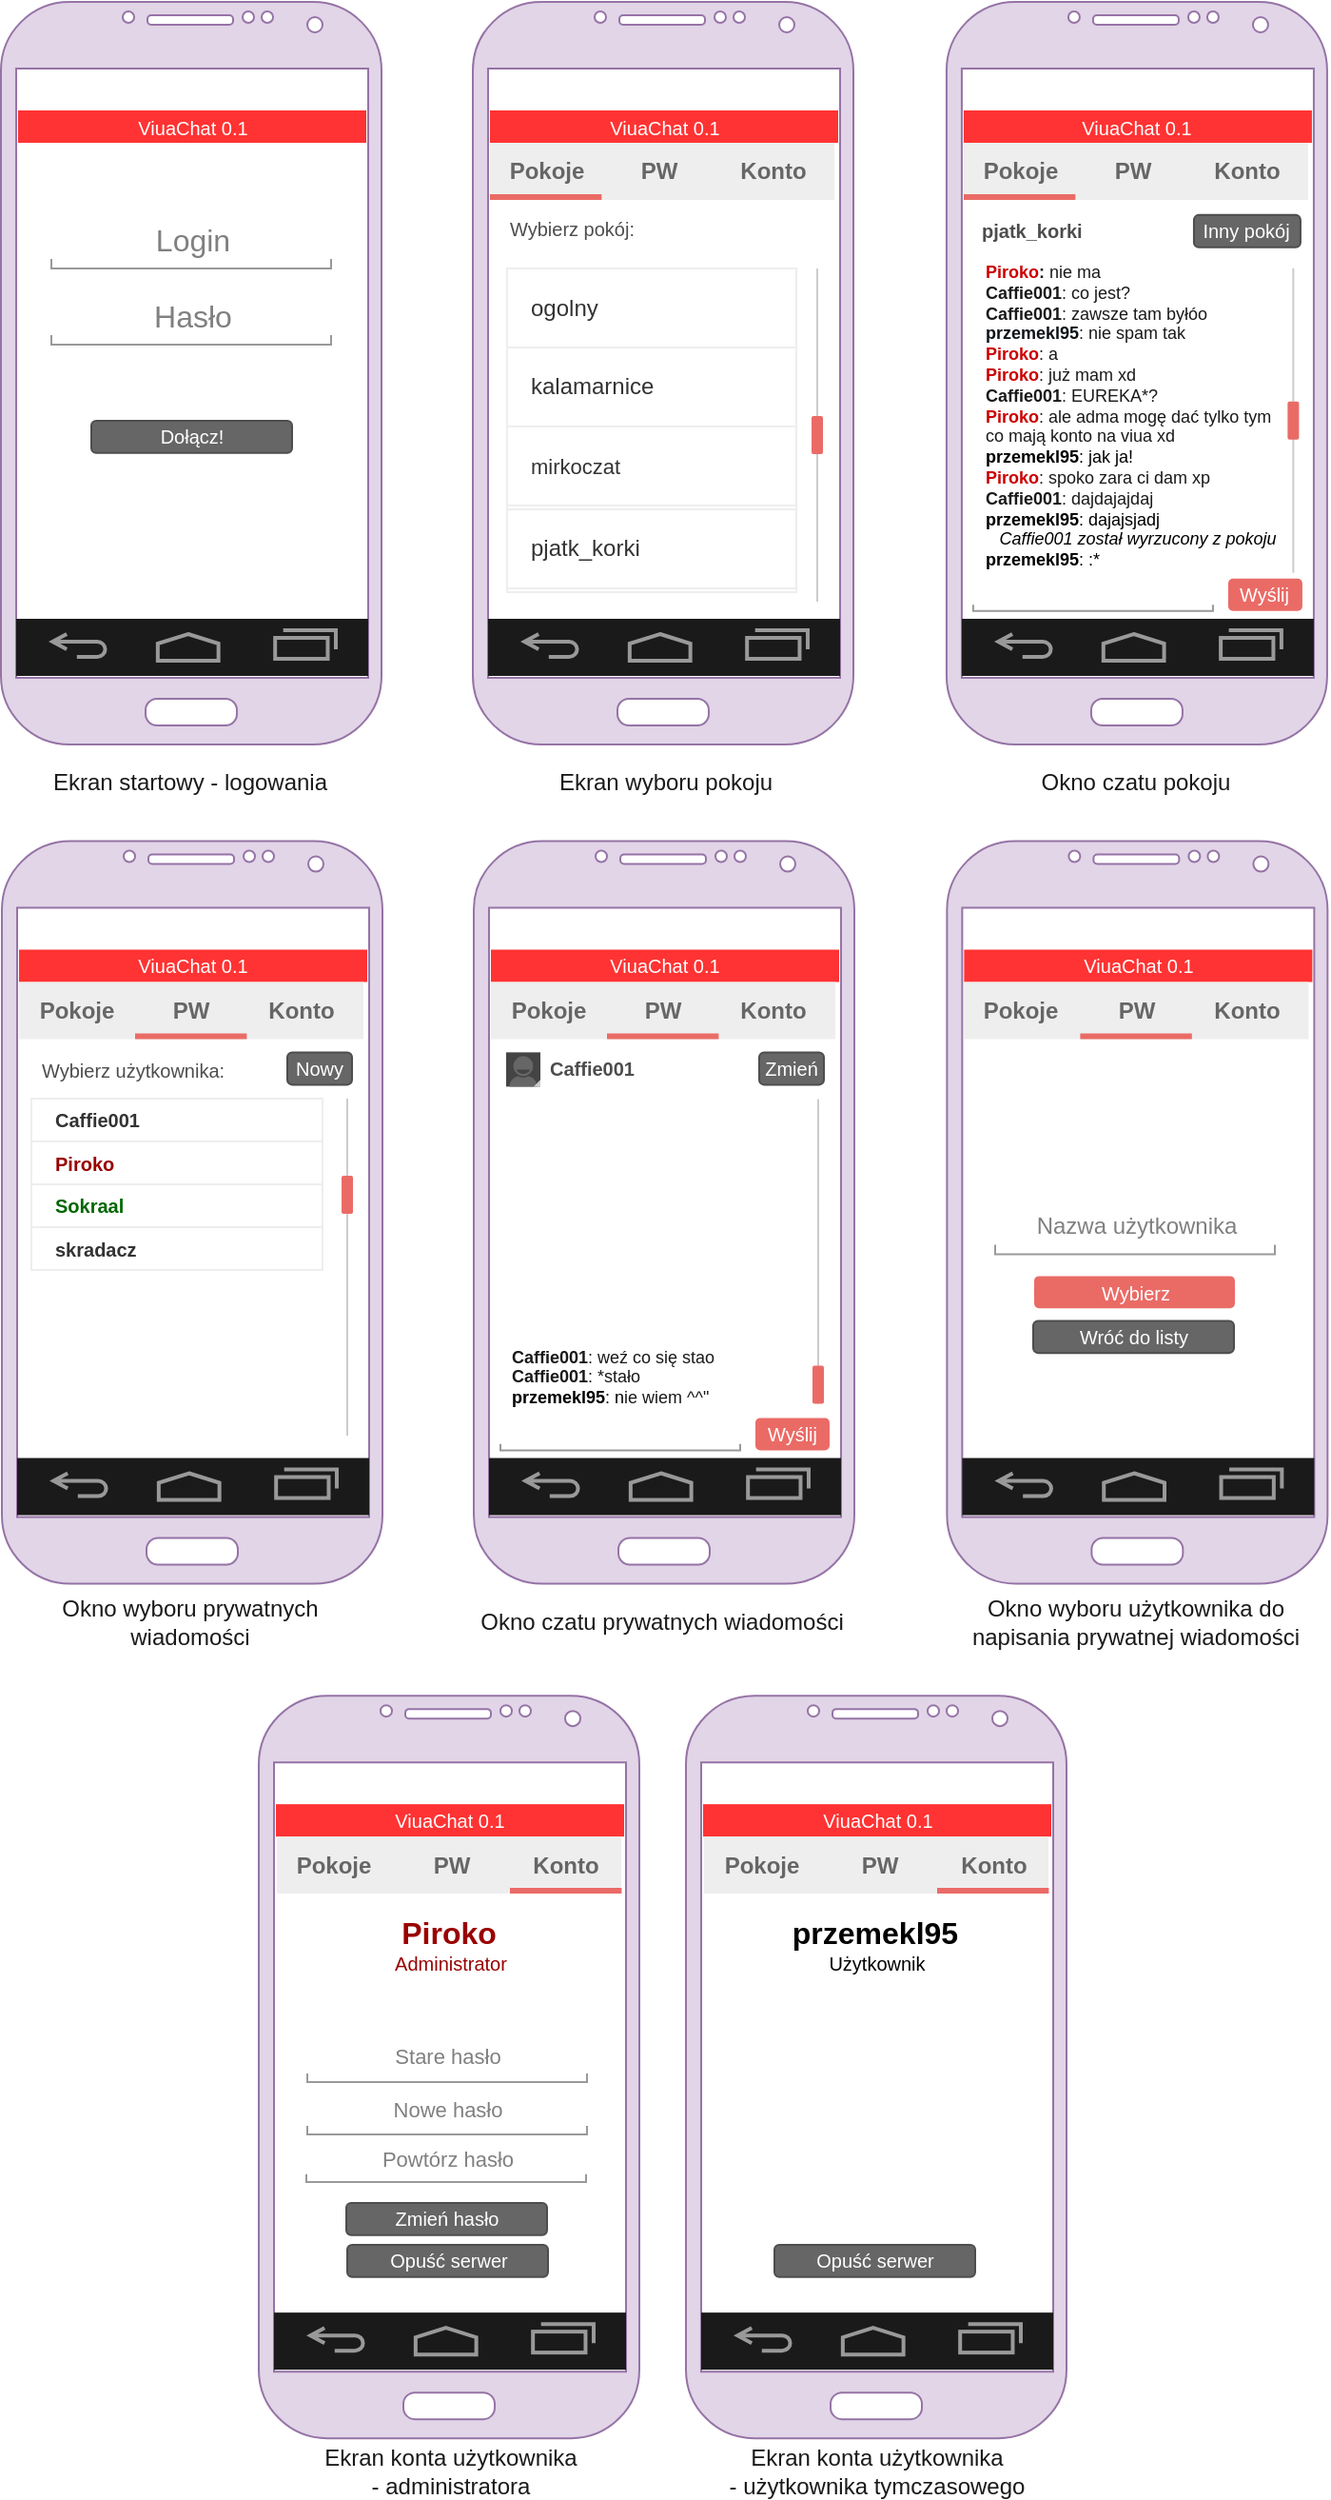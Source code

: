 <mxfile version="10.7.3" type="device"><diagram id="c5787844-7c8a-2a16-e72d-4555aab31568" name="Page-1"><mxGraphModel dx="969" dy="595" grid="1" gridSize="10" guides="1" tooltips="1" connect="1" arrows="1" fold="1" page="1" pageScale="1" pageWidth="1169" pageHeight="827" background="#ffffff" math="0" shadow="0"><root><mxCell id="0"/><mxCell id="1" parent="0"/><mxCell id="fcJ8cvbARLaFKq8P3HJX-134" value="" style="group" vertex="1" connectable="0" parent="1"><mxGeometry x="349.0" y="500.759" width="201" height="419.931" as="geometry"/></mxCell><mxCell id="Wx8ztqatVyHp5WXu0CTC-153" value="" style="rounded=0;whiteSpace=wrap;html=1;strokeColor=none;fillColor=#FFFFFF;fontColor=#808080;align=center;" parent="fcJ8cvbARLaFKq8P3HJX-134" vertex="1"><mxGeometry x="10" y="36" width="183" height="324" as="geometry"/></mxCell><mxCell id="Wx8ztqatVyHp5WXu0CTC-154" value="Wybierz użytkownika:" style="whiteSpace=wrap;html=1;shadow=0;dashed=0;fontSize=10;align=left;fillColor=#FFFFFF;strokeColor=#FFFFFF;fontColor=#4D4D4D;" parent="fcJ8cvbARLaFKq8P3HJX-134" vertex="1"><mxGeometry x="19.5" y="110.241" width="127" height="19" as="geometry"/></mxCell><mxCell id="Wx8ztqatVyHp5WXu0CTC-155" value="" style="verticalLabelPosition=bottom;verticalAlign=top;html=1;shadow=0;dashed=0;strokeWidth=1;shape=mxgraph.android.phone2;fillColor=#e1d5e7;strokeColor=#9673a6;" parent="fcJ8cvbARLaFKq8P3HJX-134" vertex="1"><mxGeometry x="1" width="200" height="390" as="geometry"/></mxCell><mxCell id="Wx8ztqatVyHp5WXu0CTC-157" value="" style="verticalLabelPosition=bottom;verticalAlign=top;html=1;shadow=0;dashed=0;strokeWidth=2;shape=mxgraph.android.navigation_bar_1;fillColor=#1A1A1A;strokeColor=#999999;fontColor=#808080;" parent="fcJ8cvbARLaFKq8P3HJX-134" vertex="1"><mxGeometry x="9" y="324" width="185" height="30" as="geometry"/></mxCell><mxCell id="Wx8ztqatVyHp5WXu0CTC-158" value="ViuaChat 0.1" style="whiteSpace=wrap;html=1;shadow=0;dashed=0;fontSize=10;align=center;fillColor=#FF3333;strokeColor=none;fontColor=#FFFFFF;" parent="fcJ8cvbARLaFKq8P3HJX-134" vertex="1"><mxGeometry x="10" y="57" width="183" height="17" as="geometry"/></mxCell><mxCell id="Wx8ztqatVyHp5WXu0CTC-159" value="" style="strokeWidth=1;html=1;shadow=0;dashed=0;shape=mxgraph.android.rrect;rSize=0;fillColor=#eeeeee;strokeColor=none;fontSize=11;fontColor=#808080;align=center;" parent="fcJ8cvbARLaFKq8P3HJX-134" vertex="1"><mxGeometry x="10" y="74" width="181" height="30" as="geometry"/></mxCell><mxCell id="Wx8ztqatVyHp5WXu0CTC-160" value="PW" style="strokeWidth=1;html=1;shadow=0;dashed=0;shape=mxgraph.android.rrect;rSize=0;fontStyle=1;fillColor=none;strokeColor=none;fontColor=#666666;" parent="Wx8ztqatVyHp5WXu0CTC-159" vertex="1"><mxGeometry x="61" width="58.703" height="30" as="geometry"/></mxCell><mxCell id="Wx8ztqatVyHp5WXu0CTC-161" value="" style="strokeWidth=1;html=1;shadow=0;dashed=0;shape=mxgraph.android.rrect;rSize=0;fillColor=#EA6B66;strokeColor=none;" parent="Wx8ztqatVyHp5WXu0CTC-160" vertex="1"><mxGeometry y="27" width="58.703" height="3" as="geometry"/></mxCell><mxCell id="Wx8ztqatVyHp5WXu0CTC-162" value="Konto" style="strokeWidth=1;html=1;shadow=0;dashed=0;shape=mxgraph.android.anchor;fontStyle=1;fontColor=#666666;" parent="Wx8ztqatVyHp5WXu0CTC-159" vertex="1"><mxGeometry x="117.405" width="61.638" height="30" as="geometry"/></mxCell><mxCell id="Wx8ztqatVyHp5WXu0CTC-163" value="Pokoje" style="strokeWidth=1;html=1;shadow=0;dashed=0;shape=mxgraph.android.anchor;fontStyle=1;fontColor=#666666;" parent="Wx8ztqatVyHp5WXu0CTC-159" vertex="1"><mxGeometry x="0.203" width="58.703" height="30" as="geometry"/></mxCell><mxCell id="Wx8ztqatVyHp5WXu0CTC-166" value="Okno wyboru prywatnych wiadomości" style="text;html=1;strokeColor=none;fillColor=none;align=center;verticalAlign=middle;whiteSpace=wrap;rounded=0;fontSize=12;fontColor=#1A1A1A;" parent="fcJ8cvbARLaFKq8P3HJX-134" vertex="1"><mxGeometry y="399.931" width="200" height="20" as="geometry"/></mxCell><mxCell id="Wx8ztqatVyHp5WXu0CTC-167" value="Nowy" style="rounded=1;html=1;shadow=0;dashed=0;whiteSpace=wrap;fontSize=10;fillColor=#666666;align=center;strokeColor=#4D4D4D;fontColor=#ffffff;" parent="fcJ8cvbARLaFKq8P3HJX-134" vertex="1"><mxGeometry x="151" y="110.931" width="34" height="17" as="geometry"/></mxCell><mxCell id="Wx8ztqatVyHp5WXu0CTC-169" value="" style="verticalLabelPosition=bottom;verticalAlign=top;html=1;shadow=0;dashed=0;strokeWidth=1;shape=mxgraph.android.quickscroll3;dy=0.285;fillColor=#EA6B66;strokeColor=none;fontColor=#808080;align=center;" parent="fcJ8cvbARLaFKq8P3HJX-134" vertex="1"><mxGeometry x="177.5" y="135.241" width="10" height="177" as="geometry"/></mxCell><mxCell id="Wx8ztqatVyHp5WXu0CTC-173" value="" style="strokeWidth=1;html=1;shadow=0;dashed=0;shape=mxgraph.android.rrect;rSize=0;strokeColor=#eeeeee;fillColor=#ffffff;gradientColor=none;fontSize=11;" parent="fcJ8cvbARLaFKq8P3HJX-134" vertex="1"><mxGeometry x="16.5" y="135.241" width="153" height="90" as="geometry"/></mxCell><mxCell id="Wx8ztqatVyHp5WXu0CTC-174" value="&lt;b&gt;Caffie001&lt;/b&gt;" style="strokeColor=inherit;fillColor=inherit;gradientColor=inherit;strokeWidth=1;html=1;shadow=0;dashed=0;shape=mxgraph.android.rrect;rSize=0;align=left;spacingLeft=10;fontSize=10;fontColor=#333333;" parent="Wx8ztqatVyHp5WXu0CTC-173" vertex="1"><mxGeometry width="153" height="22.5" as="geometry"/></mxCell><mxCell id="Wx8ztqatVyHp5WXu0CTC-175" value="&lt;b&gt;&lt;font color=&quot;#990000&quot;&gt;Piroko&lt;/font&gt;&lt;/b&gt;" style="strokeColor=inherit;fillColor=inherit;gradientColor=inherit;strokeWidth=1;html=1;shadow=0;dashed=0;shape=mxgraph.android.rrect;rSize=0;align=left;spacingLeft=10;fontSize=10;fontColor=#333333;" parent="Wx8ztqatVyHp5WXu0CTC-173" vertex="1"><mxGeometry y="22.5" width="153" height="22.5" as="geometry"/></mxCell><mxCell id="Wx8ztqatVyHp5WXu0CTC-176" value="&lt;b&gt;&lt;font color=&quot;#006600&quot;&gt;Sokraal&lt;/font&gt;&lt;/b&gt;" style="strokeColor=inherit;fillColor=inherit;gradientColor=inherit;strokeWidth=1;html=1;shadow=0;dashed=0;shape=mxgraph.android.rrect;rSize=0;align=left;spacingLeft=10;fontSize=10;fontColor=#333333;" parent="Wx8ztqatVyHp5WXu0CTC-173" vertex="1"><mxGeometry y="45" width="153" height="22.5" as="geometry"/></mxCell><mxCell id="Wx8ztqatVyHp5WXu0CTC-177" value="&lt;b&gt;skradacz&lt;/b&gt;" style="strokeColor=inherit;fillColor=inherit;gradientColor=inherit;strokeWidth=1;html=1;shadow=0;dashed=0;shape=mxgraph.android.rrect;rSize=0;align=left;spacingLeft=10;fontSize=10;fontColor=#333333;" parent="Wx8ztqatVyHp5WXu0CTC-173" vertex="1"><mxGeometry y="67.5" width="153" height="22.5" as="geometry"/></mxCell><mxCell id="fcJ8cvbARLaFKq8P3HJX-135" value="" style="group" vertex="1" connectable="0" parent="1"><mxGeometry x="845.69" y="500.759" width="201" height="419.931" as="geometry"/></mxCell><mxCell id="Wx8ztqatVyHp5WXu0CTC-179" value="" style="rounded=0;whiteSpace=wrap;html=1;strokeColor=none;fillColor=#FFFFFF;fontColor=#808080;align=center;" parent="fcJ8cvbARLaFKq8P3HJX-135" vertex="1"><mxGeometry x="10" y="36" width="183" height="324" as="geometry"/></mxCell><mxCell id="Wx8ztqatVyHp5WXu0CTC-181" value="" style="verticalLabelPosition=bottom;verticalAlign=top;html=1;shadow=0;dashed=0;strokeWidth=1;shape=mxgraph.android.phone2;fillColor=#e1d5e7;strokeColor=#9673a6;" parent="fcJ8cvbARLaFKq8P3HJX-135" vertex="1"><mxGeometry x="1" width="200" height="390" as="geometry"/></mxCell><mxCell id="Wx8ztqatVyHp5WXu0CTC-182" value="" style="verticalLabelPosition=bottom;verticalAlign=top;html=1;shadow=0;dashed=0;strokeWidth=2;shape=mxgraph.android.navigation_bar_1;fillColor=#1A1A1A;strokeColor=#999999;fontColor=#808080;" parent="fcJ8cvbARLaFKq8P3HJX-135" vertex="1"><mxGeometry x="9" y="324" width="185" height="30" as="geometry"/></mxCell><mxCell id="Wx8ztqatVyHp5WXu0CTC-183" value="ViuaChat 0.1" style="whiteSpace=wrap;html=1;shadow=0;dashed=0;fontSize=10;align=center;fillColor=#FF3333;strokeColor=none;fontColor=#FFFFFF;" parent="fcJ8cvbARLaFKq8P3HJX-135" vertex="1"><mxGeometry x="10" y="57" width="183" height="17" as="geometry"/></mxCell><mxCell id="Wx8ztqatVyHp5WXu0CTC-184" value="" style="strokeWidth=1;html=1;shadow=0;dashed=0;shape=mxgraph.android.rrect;rSize=0;fillColor=#eeeeee;strokeColor=none;fontSize=11;fontColor=#808080;align=center;" parent="fcJ8cvbARLaFKq8P3HJX-135" vertex="1"><mxGeometry x="10" y="74" width="181" height="30" as="geometry"/></mxCell><mxCell id="Wx8ztqatVyHp5WXu0CTC-185" value="PW" style="strokeWidth=1;html=1;shadow=0;dashed=0;shape=mxgraph.android.rrect;rSize=0;fontStyle=1;fillColor=none;strokeColor=none;fontColor=#666666;" parent="Wx8ztqatVyHp5WXu0CTC-184" vertex="1"><mxGeometry x="61" width="58.703" height="30" as="geometry"/></mxCell><mxCell id="Wx8ztqatVyHp5WXu0CTC-186" value="" style="strokeWidth=1;html=1;shadow=0;dashed=0;shape=mxgraph.android.rrect;rSize=0;fillColor=#EA6B66;strokeColor=none;" parent="Wx8ztqatVyHp5WXu0CTC-185" vertex="1"><mxGeometry y="27" width="58.703" height="3" as="geometry"/></mxCell><mxCell id="Wx8ztqatVyHp5WXu0CTC-187" value="Konto" style="strokeWidth=1;html=1;shadow=0;dashed=0;shape=mxgraph.android.anchor;fontStyle=1;fontColor=#666666;" parent="Wx8ztqatVyHp5WXu0CTC-184" vertex="1"><mxGeometry x="117.405" width="61.638" height="30" as="geometry"/></mxCell><mxCell id="Wx8ztqatVyHp5WXu0CTC-188" value="Pokoje" style="strokeWidth=1;html=1;shadow=0;dashed=0;shape=mxgraph.android.anchor;fontStyle=1;fontColor=#666666;" parent="Wx8ztqatVyHp5WXu0CTC-184" vertex="1"><mxGeometry x="0.203" width="58.703" height="30" as="geometry"/></mxCell><mxCell id="Wx8ztqatVyHp5WXu0CTC-189" value="Okno wyboru użytkownika do napisania prywatnej wiadomości" style="text;html=1;strokeColor=none;fillColor=none;align=center;verticalAlign=middle;whiteSpace=wrap;rounded=0;fontSize=12;fontColor=#1A1A1A;" parent="fcJ8cvbARLaFKq8P3HJX-135" vertex="1"><mxGeometry y="399.931" width="200" height="20" as="geometry"/></mxCell><mxCell id="Wx8ztqatVyHp5WXu0CTC-198" value="Wybierz" style="rounded=1;html=1;shadow=0;dashed=0;whiteSpace=wrap;fontSize=10;fillColor=#EA6B66;align=center;strokeColor=none;fontColor=#ffffff;" parent="fcJ8cvbARLaFKq8P3HJX-135" vertex="1"><mxGeometry x="46.81" y="228.431" width="105.5" height="16.88" as="geometry"/></mxCell><mxCell id="Wx8ztqatVyHp5WXu0CTC-200" value="&lt;font style=&quot;font-size: 12px;&quot;&gt;Nazwa użytkownika&lt;/font&gt;" style="strokeWidth=1;html=1;shadow=0;dashed=0;shape=mxgraph.android.textfield;align=center;strokeColor=#999999;fontColor=#808080;fontSize=12;" parent="fcJ8cvbARLaFKq8P3HJX-135" vertex="1"><mxGeometry x="26.31" y="186.931" width="147" height="30" as="geometry"/></mxCell><mxCell id="Wx8ztqatVyHp5WXu0CTC-201" value="Wróć do listy" style="rounded=1;html=1;shadow=0;dashed=0;whiteSpace=wrap;fontSize=10;fillColor=#666666;align=center;strokeColor=#4D4D4D;fontColor=#ffffff;" parent="fcJ8cvbARLaFKq8P3HJX-135" vertex="1"><mxGeometry x="46.31" y="251.931" width="105.5" height="16.88" as="geometry"/></mxCell><mxCell id="fcJ8cvbARLaFKq8P3HJX-136" value="" style="group" vertex="1" connectable="0" parent="1"><mxGeometry x="597.0" y="500.759" width="201" height="419.931" as="geometry"/></mxCell><mxCell id="71" value="" style="rounded=0;whiteSpace=wrap;html=1;strokeColor=none;fillColor=#FFFFFF;fontColor=#808080;align=center;" parent="fcJ8cvbARLaFKq8P3HJX-136" vertex="1"><mxGeometry x="10" y="36" width="183" height="324" as="geometry"/></mxCell><mxCell id="Wx8ztqatVyHp5WXu0CTC-146" value="&lt;b&gt;Caffie001&lt;/b&gt;" style="whiteSpace=wrap;html=1;shadow=0;dashed=0;fontSize=10;align=left;fillColor=#FFFFFF;strokeColor=#FFFFFF;fontColor=#4D4D4D;" parent="fcJ8cvbARLaFKq8P3HJX-136" vertex="1"><mxGeometry x="39" y="109.931" width="107" height="19" as="geometry"/></mxCell><mxCell id="72" value="" style="verticalLabelPosition=bottom;verticalAlign=top;html=1;shadow=0;dashed=0;strokeWidth=1;shape=mxgraph.android.phone2;fillColor=#e1d5e7;strokeColor=#9673a6;" parent="fcJ8cvbARLaFKq8P3HJX-136" vertex="1"><mxGeometry x="1" width="200" height="390" as="geometry"/></mxCell><mxCell id="73" value="Wyślij" style="rounded=1;html=1;shadow=0;dashed=0;whiteSpace=wrap;fontSize=10;fillColor=#EA6B66;align=center;strokeColor=none;fontColor=#ffffff;" parent="fcJ8cvbARLaFKq8P3HJX-136" vertex="1"><mxGeometry x="149" y="302.931" width="39" height="17" as="geometry"/></mxCell><mxCell id="74" value="" style="verticalLabelPosition=bottom;verticalAlign=top;html=1;shadow=0;dashed=0;strokeWidth=2;shape=mxgraph.android.navigation_bar_1;fillColor=#1A1A1A;strokeColor=#999999;fontColor=#808080;" parent="fcJ8cvbARLaFKq8P3HJX-136" vertex="1"><mxGeometry x="9" y="324" width="185" height="30" as="geometry"/></mxCell><mxCell id="75" value="ViuaChat 0.1" style="whiteSpace=wrap;html=1;shadow=0;dashed=0;fontSize=10;align=center;fillColor=#FF3333;strokeColor=none;fontColor=#FFFFFF;" parent="fcJ8cvbARLaFKq8P3HJX-136" vertex="1"><mxGeometry x="10" y="57" width="183" height="17" as="geometry"/></mxCell><mxCell id="76" value="" style="strokeWidth=1;html=1;shadow=0;dashed=0;shape=mxgraph.android.rrect;rSize=0;fillColor=#eeeeee;strokeColor=none;fontSize=11;fontColor=#808080;align=center;" parent="fcJ8cvbARLaFKq8P3HJX-136" vertex="1"><mxGeometry x="10" y="74" width="181" height="30" as="geometry"/></mxCell><mxCell id="78" value="PW" style="strokeWidth=1;html=1;shadow=0;dashed=0;shape=mxgraph.android.rrect;rSize=0;fontStyle=1;fillColor=none;strokeColor=none;fontColor=#666666;" parent="76" vertex="1"><mxGeometry x="61" width="58.703" height="30" as="geometry"/></mxCell><mxCell id="79" value="" style="strokeWidth=1;html=1;shadow=0;dashed=0;shape=mxgraph.android.rrect;rSize=0;fillColor=#EA6B66;strokeColor=none;" parent="78" vertex="1"><mxGeometry y="27" width="58.703" height="3" as="geometry"/></mxCell><mxCell id="80" value="Konto" style="strokeWidth=1;html=1;shadow=0;dashed=0;shape=mxgraph.android.anchor;fontStyle=1;fontColor=#666666;" parent="76" vertex="1"><mxGeometry x="117.405" width="61.638" height="30" as="geometry"/></mxCell><mxCell id="77" value="Pokoje" style="strokeWidth=1;html=1;shadow=0;dashed=0;shape=mxgraph.android.anchor;fontStyle=1;fontColor=#666666;" parent="76" vertex="1"><mxGeometry x="0.203" width="58.703" height="30" as="geometry"/></mxCell><mxCell id="82" value="&lt;div style=&quot;text-align: left&quot;&gt;&lt;br&gt;&lt;/div&gt;" style="strokeWidth=1;html=1;shadow=0;dashed=0;shape=mxgraph.android.textfield;align=center;strokeColor=#999999;fontColor=#808080;" parent="fcJ8cvbARLaFKq8P3HJX-136" vertex="1"><mxGeometry x="15" y="299.931" width="126" height="20" as="geometry"/></mxCell><mxCell id="86" value="&lt;font&gt;&lt;b&gt;Caffie001&lt;/b&gt;&lt;/font&gt;: weź co się stao&lt;br&gt;&lt;b&gt;Caffie001&lt;/b&gt;: *stało&lt;font&gt;&lt;br&gt;&lt;/font&gt;&lt;font color=&quot;#000000&quot;&gt;&lt;b&gt;przemekl95&lt;/b&gt;: n&lt;/font&gt;ie wiem ^^&quot;&lt;br&gt;" style="text;html=1;strokeColor=none;fillColor=none;align=left;verticalAlign=bottom;whiteSpace=wrap;rounded=0;fontSize=9;fontColor=#1A1A1A;horizontal=1;" parent="fcJ8cvbARLaFKq8P3HJX-136" vertex="1"><mxGeometry x="19" y="139.931" width="162" height="160" as="geometry"/></mxCell><mxCell id="128" value="Okno czatu prywatnych wiadomości" style="text;html=1;strokeColor=none;fillColor=none;align=center;verticalAlign=middle;whiteSpace=wrap;rounded=0;fontSize=12;fontColor=#1A1A1A;" parent="fcJ8cvbARLaFKq8P3HJX-136" vertex="1"><mxGeometry y="399.931" width="200" height="20" as="geometry"/></mxCell><mxCell id="Wx8ztqatVyHp5WXu0CTC-145" value="Zmień" style="rounded=1;html=1;shadow=0;dashed=0;whiteSpace=wrap;fontSize=10;fillColor=#666666;align=center;strokeColor=#4D4D4D;fontColor=#ffffff;" parent="fcJ8cvbARLaFKq8P3HJX-136" vertex="1"><mxGeometry x="151" y="110.931" width="34" height="17" as="geometry"/></mxCell><mxCell id="Wx8ztqatVyHp5WXu0CTC-147" value="" style="verticalLabelPosition=bottom;verticalAlign=top;html=1;shadow=0;dashed=0;strokeWidth=1;shape=mxgraph.android.contact_badge_normal;" parent="fcJ8cvbARLaFKq8P3HJX-136" vertex="1"><mxGeometry x="18" y="110.931" width="18" height="18" as="geometry"/></mxCell><mxCell id="Wx8ztqatVyHp5WXu0CTC-150" value="" style="verticalLabelPosition=bottom;verticalAlign=top;html=1;shadow=0;dashed=0;strokeWidth=1;shape=mxgraph.android.quickscroll3;dy=0.951;fillColor=#EA6B66;strokeColor=none;fontColor=#808080;align=center;" parent="fcJ8cvbARLaFKq8P3HJX-136" vertex="1"><mxGeometry x="177" y="135.431" width="10" height="160" as="geometry"/></mxCell><mxCell id="fcJ8cvbARLaFKq8P3HJX-137" value="" style="group" vertex="1" connectable="0" parent="1"><mxGeometry x="845.69" y="60" width="200.776" height="419.931" as="geometry"/></mxCell><mxCell id="91" value="" style="rounded=0;whiteSpace=wrap;html=1;strokeColor=none;fillColor=#FFFFFF;fontColor=#808080;align=center;" parent="fcJ8cvbARLaFKq8P3HJX-137" vertex="1"><mxGeometry x="9.776" y="36" width="183" height="324" as="geometry"/></mxCell><mxCell id="93" value="" style="verticalLabelPosition=bottom;verticalAlign=top;html=1;shadow=0;dashed=0;strokeWidth=1;shape=mxgraph.android.phone2;fillColor=#e1d5e7;strokeColor=#9673a6;" parent="fcJ8cvbARLaFKq8P3HJX-137" vertex="1"><mxGeometry x="0.776" width="200" height="390" as="geometry"/></mxCell><mxCell id="94" value="Wyślij" style="rounded=1;html=1;shadow=0;dashed=0;whiteSpace=wrap;fontSize=10;fillColor=#EA6B66;align=center;strokeColor=none;fontColor=#ffffff;" parent="fcJ8cvbARLaFKq8P3HJX-137" vertex="1"><mxGeometry x="148.776" y="302.931" width="39" height="17" as="geometry"/></mxCell><mxCell id="95" value="" style="verticalLabelPosition=bottom;verticalAlign=top;html=1;shadow=0;dashed=0;strokeWidth=2;shape=mxgraph.android.navigation_bar_1;fillColor=#1A1A1A;strokeColor=#999999;fontColor=#808080;" parent="fcJ8cvbARLaFKq8P3HJX-137" vertex="1"><mxGeometry x="8.776" y="324" width="185" height="30" as="geometry"/></mxCell><mxCell id="96" value="ViuaChat 0.1" style="whiteSpace=wrap;html=1;shadow=0;dashed=0;fontSize=10;align=center;fillColor=#FF3333;strokeColor=none;fontColor=#FFFFFF;" parent="fcJ8cvbARLaFKq8P3HJX-137" vertex="1"><mxGeometry x="9.776" y="57" width="183" height="17" as="geometry"/></mxCell><mxCell id="97" value="" style="strokeWidth=1;html=1;shadow=0;dashed=0;shape=mxgraph.android.rrect;rSize=0;fillColor=#eeeeee;strokeColor=none;fontSize=11;fontColor=#808080;align=center;" parent="fcJ8cvbARLaFKq8P3HJX-137" vertex="1"><mxGeometry x="9.776" y="74" width="181" height="30" as="geometry"/></mxCell><mxCell id="98" value="PW" style="strokeWidth=1;html=1;shadow=0;dashed=0;shape=mxgraph.android.anchor;fontStyle=1;fontColor=#666666;" parent="97" vertex="1"><mxGeometry x="58.703" width="58.703" height="30" as="geometry"/></mxCell><mxCell id="99" value="Pokoje" style="strokeWidth=1;html=1;shadow=0;dashed=0;shape=mxgraph.android.rrect;rSize=0;fontStyle=1;fillColor=none;strokeColor=none;fontColor=#666666;" parent="97" vertex="1"><mxGeometry width="58.703" height="30" as="geometry"/></mxCell><mxCell id="100" value="" style="strokeWidth=1;html=1;shadow=0;dashed=0;shape=mxgraph.android.rrect;rSize=0;fillColor=#EA6B66;strokeColor=none;" parent="99" vertex="1"><mxGeometry y="27" width="58.703" height="3" as="geometry"/></mxCell><mxCell id="101" value="Konto" style="strokeWidth=1;html=1;shadow=0;dashed=0;shape=mxgraph.android.anchor;fontStyle=1;fontColor=#666666;" parent="97" vertex="1"><mxGeometry x="117.405" width="61.638" height="30" as="geometry"/></mxCell><mxCell id="102" value="&lt;b&gt;pjatk_korki&lt;/b&gt;" style="whiteSpace=wrap;html=1;shadow=0;dashed=0;fontSize=10;align=left;fillColor=#FFFFFF;strokeColor=#FFFFFF;fontColor=#4D4D4D;" parent="fcJ8cvbARLaFKq8P3HJX-137" vertex="1"><mxGeometry x="17.776" y="110.931" width="120" height="19" as="geometry"/></mxCell><mxCell id="103" value="&lt;div style=&quot;text-align: left&quot;&gt;&lt;br&gt;&lt;/div&gt;" style="strokeWidth=1;html=1;shadow=0;dashed=0;shape=mxgraph.android.textfield;align=center;strokeColor=#999999;fontColor=#808080;" parent="fcJ8cvbARLaFKq8P3HJX-137" vertex="1"><mxGeometry x="14.776" y="299.931" width="126" height="20" as="geometry"/></mxCell><mxCell id="104" value="Inny pokój" style="rounded=1;html=1;shadow=0;dashed=0;whiteSpace=wrap;fontSize=10;fillColor=#666666;align=center;strokeColor=#4D4D4D;fontColor=#ffffff;" parent="fcJ8cvbARLaFKq8P3HJX-137" vertex="1"><mxGeometry x="130.776" y="111.931" width="56" height="17" as="geometry"/></mxCell><mxCell id="105" value="&lt;font&gt;&lt;b&gt;&lt;font color=&quot;#cc0000&quot;&gt;Piroko&lt;/font&gt;:&lt;/b&gt; &lt;/font&gt;nie ma&lt;br&gt;&lt;font&gt;&lt;b&gt;Caffie001&lt;/b&gt;&lt;/font&gt;: co jest?&lt;br&gt;&lt;font&gt;&lt;b&gt;Caffie001&lt;/b&gt;&lt;/font&gt;: zawsze tam byłóo&lt;br&gt;&lt;b&gt;&lt;font color=&quot;#0e1319&quot;&gt;przemekl95&lt;/font&gt;&lt;/b&gt;: nie spam tak&lt;br&gt;&lt;b&gt;&lt;font color=&quot;#cc0000&quot;&gt;Piroko&lt;/font&gt;&lt;/b&gt;: a&lt;br&gt;&lt;font color=&quot;#cc0000&quot;&gt;&lt;b&gt;Piroko&lt;/b&gt;&lt;/font&gt;: już mam xd&lt;br&gt;&lt;font&gt;&lt;b&gt;Caffie001&lt;/b&gt;&lt;/font&gt;: EUREKA*?&lt;br&gt;&lt;b&gt;&lt;font color=&quot;#cc0000&quot;&gt;Piroko&lt;/font&gt;&lt;/b&gt;: ale adma mogę dać tylko tym co mają konto na viua xd&lt;br&gt;&lt;font color=&quot;#000000&quot;&gt;&lt;b&gt;przemekl95&lt;/b&gt;: jak ja!&lt;/font&gt;&lt;br&gt;&lt;b&gt;&lt;font color=&quot;#cc0000&quot;&gt;Piroko&lt;/font&gt;&lt;/b&gt;&lt;font&gt;: spoko zara ci dam xp&lt;/font&gt;&lt;br&gt;&lt;font&gt;&lt;b&gt;Caffie001&lt;/b&gt;&lt;/font&gt;: dajdajajdaj&lt;br&gt;&lt;font color=&quot;#000000&quot;&gt;&lt;b&gt;przemekl95&lt;/b&gt;: dajajsjadj&lt;br&gt;&lt;div style=&quot;text-align: center&quot;&gt;&lt;i&gt;Caffie001 został wyrzucony z pokoju&lt;/i&gt;&lt;/div&gt;&lt;b&gt;przemekl95&lt;/b&gt;: :*&lt;/font&gt;&lt;br&gt;" style="text;html=1;strokeColor=none;fillColor=none;align=left;verticalAlign=top;whiteSpace=wrap;rounded=0;fontSize=9;fontColor=#1A1A1A;horizontal=1;" parent="fcJ8cvbARLaFKq8P3HJX-137" vertex="1"><mxGeometry x="19" y="129.931" width="162" height="170" as="geometry"/></mxCell><mxCell id="129" value="Okno czatu pokoju" style="text;html=1;strokeColor=none;fillColor=none;align=center;verticalAlign=middle;whiteSpace=wrap;rounded=0;fontSize=12;fontColor=#1A1A1A;" parent="fcJ8cvbARLaFKq8P3HJX-137" vertex="1"><mxGeometry y="399.931" width="200" height="20" as="geometry"/></mxCell><mxCell id="Wx8ztqatVyHp5WXu0CTC-144" value="" style="verticalLabelPosition=bottom;verticalAlign=top;html=1;shadow=0;dashed=0;strokeWidth=1;shape=mxgraph.android.quickscroll3;dy=0.5;fillColor=#EA6B66;strokeColor=none;fontColor=#808080;align=center;" parent="fcJ8cvbARLaFKq8P3HJX-137" vertex="1"><mxGeometry x="178" y="139.931" width="10" height="160" as="geometry"/></mxCell><mxCell id="fcJ8cvbARLaFKq8P3HJX-138" value="" style="group" vertex="1" connectable="0" parent="1"><mxGeometry x="597" y="60" width="200.5" height="415.862" as="geometry"/></mxCell><mxCell id="17" value="" style="rounded=0;whiteSpace=wrap;html=1;strokeColor=none;fillColor=#FFFFFF;fontColor=#808080;align=center;" parent="fcJ8cvbARLaFKq8P3HJX-138" vertex="1"><mxGeometry x="9.5" y="36" width="183" height="324" as="geometry"/></mxCell><mxCell id="9" value="" style="verticalLabelPosition=bottom;verticalAlign=top;html=1;shadow=0;dashed=0;strokeWidth=1;shape=mxgraph.android.phone2;fillColor=#e1d5e7;strokeColor=#9673a6;" parent="fcJ8cvbARLaFKq8P3HJX-138" vertex="1"><mxGeometry x="0.5" width="200" height="390" as="geometry"/></mxCell><mxCell id="12" value="Dołącz!" style="rounded=1;html=1;shadow=0;dashed=0;whiteSpace=wrap;fontSize=10;fillColor=#666666;align=center;strokeColor=#4D4D4D;fontColor=#ffffff;" parent="fcJ8cvbARLaFKq8P3HJX-138" vertex="1"><mxGeometry x="48" y="220" width="105.5" height="16.88" as="geometry"/></mxCell><mxCell id="13" value="" style="verticalLabelPosition=bottom;verticalAlign=top;html=1;shadow=0;dashed=0;strokeWidth=2;shape=mxgraph.android.navigation_bar_1;fillColor=#1A1A1A;strokeColor=#999999;fontColor=#808080;" parent="fcJ8cvbARLaFKq8P3HJX-138" vertex="1"><mxGeometry x="8.5" y="324" width="185" height="30" as="geometry"/></mxCell><mxCell id="14" value="ViuaChat 0.1" style="whiteSpace=wrap;html=1;shadow=0;dashed=0;fontSize=10;align=center;fillColor=#FF3333;strokeColor=none;fontColor=#FFFFFF;" parent="fcJ8cvbARLaFKq8P3HJX-138" vertex="1"><mxGeometry x="9.5" y="57" width="183" height="17" as="geometry"/></mxCell><mxCell id="15" value="" style="verticalLabelPosition=bottom;verticalAlign=top;html=1;shadow=0;dashed=0;strokeWidth=1;shape=mxgraph.android.quickscroll3;dy=0.5;fillColor=#EA6B66;strokeColor=none;fontColor=#808080;align=center;" parent="fcJ8cvbARLaFKq8P3HJX-138" vertex="1"><mxGeometry x="176.5" y="140" width="10" height="175" as="geometry"/></mxCell><mxCell id="18" value="" style="strokeWidth=1;html=1;shadow=0;dashed=0;shape=mxgraph.android.rrect;rSize=0;strokeColor=#eeeeee;fillColor=#ffffff;gradientColor=none;fontColor=#808080;align=center;fontSize=11;" parent="fcJ8cvbARLaFKq8P3HJX-138" vertex="1"><mxGeometry x="18.5" y="140" width="152" height="170" as="geometry"/></mxCell><mxCell id="19" value="&lt;font style=&quot;font-size: 12px&quot;&gt;ogolny&lt;/font&gt;" style="strokeColor=inherit;fillColor=inherit;gradientColor=inherit;strokeWidth=1;html=1;shadow=0;dashed=0;shape=mxgraph.android.rrect;rSize=0;align=left;spacingLeft=10;fontSize=8;fontColor=#333333;" parent="18" vertex="1"><mxGeometry width="152" height="41.478" as="geometry"/></mxCell><mxCell id="20" value="&lt;span style=&quot;font-size: 12px&quot;&gt;kalamarnice&lt;/span&gt;" style="strokeColor=inherit;fillColor=inherit;gradientColor=inherit;strokeWidth=1;html=1;shadow=0;dashed=0;shape=mxgraph.android.rrect;rSize=0;align=left;spacingLeft=10;fontSize=8;fontColor=#333333;" parent="18" vertex="1"><mxGeometry y="41.478" width="152" height="41.478" as="geometry"/></mxCell><mxCell id="21" value="&lt;font style=&quot;font-size: 11px&quot;&gt;mirkoczat&lt;/font&gt;" style="strokeColor=inherit;fillColor=inherit;gradientColor=inherit;strokeWidth=1;html=1;shadow=0;dashed=0;shape=mxgraph.android.rrect;rSize=0;align=left;spacingLeft=10;fontSize=8;fontColor=#333333;" parent="18" vertex="1"><mxGeometry y="82.955" width="152" height="41.478" as="geometry"/></mxCell><mxCell id="22" value="&lt;font style=&quot;font-size: 12px&quot;&gt;pjatk_korki&lt;/font&gt;" style="strokeColor=inherit;fillColor=inherit;gradientColor=inherit;strokeWidth=1;html=1;shadow=0;dashed=0;shape=mxgraph.android.rrect;rSize=0;align=left;spacingLeft=10;fontSize=8;fontColor=#333333;" parent="18" vertex="1"><mxGeometry y="126.557" width="152" height="41.478" as="geometry"/></mxCell><mxCell id="37" value="" style="strokeWidth=1;html=1;shadow=0;dashed=0;shape=mxgraph.android.rrect;rSize=0;fillColor=#eeeeee;strokeColor=none;fontSize=11;fontColor=#808080;align=center;" parent="fcJ8cvbARLaFKq8P3HJX-138" vertex="1"><mxGeometry x="9.5" y="74" width="181" height="30" as="geometry"/></mxCell><mxCell id="38" value="PW" style="strokeWidth=1;html=1;shadow=0;dashed=0;shape=mxgraph.android.anchor;fontStyle=1;fontColor=#666666;" parent="37" vertex="1"><mxGeometry x="58.703" width="58.703" height="30" as="geometry"/></mxCell><mxCell id="39" value="Pokoje" style="strokeWidth=1;html=1;shadow=0;dashed=0;shape=mxgraph.android.rrect;rSize=0;fontStyle=1;fillColor=none;strokeColor=none;fontColor=#666666;" parent="37" vertex="1"><mxGeometry width="58.703" height="30" as="geometry"/></mxCell><mxCell id="40" value="" style="strokeWidth=1;html=1;shadow=0;dashed=0;shape=mxgraph.android.rrect;rSize=0;fillColor=#EA6B66;strokeColor=none;" parent="39" vertex="1"><mxGeometry y="27" width="58.703" height="3" as="geometry"/></mxCell><mxCell id="41" value="Konto" style="strokeWidth=1;html=1;shadow=0;dashed=0;shape=mxgraph.android.anchor;fontStyle=1;fontColor=#666666;" parent="37" vertex="1"><mxGeometry x="117.405" width="61.638" height="30" as="geometry"/></mxCell><mxCell id="46" value="Wybierz pokój:" style="whiteSpace=wrap;html=1;shadow=0;dashed=0;fontSize=10;align=left;fillColor=#FFFFFF;strokeColor=#FFFFFF;fontColor=#4D4D4D;" parent="fcJ8cvbARLaFKq8P3HJX-138" vertex="1"><mxGeometry x="17.5" y="111" width="168.8" height="16.88" as="geometry"/></mxCell><mxCell id="fcJ8cvbARLaFKq8P3HJX-139" value="" style="group" vertex="1" connectable="0" parent="1"><mxGeometry x="349.0" y="60" width="200.5" height="419.862" as="geometry"/></mxCell><mxCell id="16" value="" style="rounded=0;whiteSpace=wrap;html=1;strokeColor=none;fillColor=#FFFFFF;fontColor=#808080;align=center;" parent="fcJ8cvbARLaFKq8P3HJX-139" vertex="1"><mxGeometry x="9.5" y="36" width="183" height="324" as="geometry"/></mxCell><mxCell id="2" value="" style="verticalLabelPosition=bottom;verticalAlign=top;html=1;shadow=0;dashed=0;strokeWidth=1;shape=mxgraph.android.phone2;fillColor=#e1d5e7;strokeColor=#9673a6;" parent="fcJ8cvbARLaFKq8P3HJX-139" vertex="1"><mxGeometry x="0.5" width="200" height="390" as="geometry"/></mxCell><mxCell id="3" value="&lt;font style=&quot;font-size: 16px&quot;&gt;Login&lt;/font&gt;" style="strokeWidth=1;html=1;shadow=0;dashed=0;shape=mxgraph.android.textfield;align=center;strokeColor=#999999;fontColor=#808080;" parent="fcJ8cvbARLaFKq8P3HJX-139" vertex="1"><mxGeometry x="27" y="110" width="147" height="30" as="geometry"/></mxCell><mxCell id="4" value="&lt;font style=&quot;font-size: 16px&quot;&gt;Hasło&lt;/font&gt;" style="strokeWidth=1;html=1;shadow=0;dashed=0;shape=mxgraph.android.textfield;align=center;strokeColor=#999999;fontColor=#808080;" parent="fcJ8cvbARLaFKq8P3HJX-139" vertex="1"><mxGeometry x="27" y="150" width="147" height="30" as="geometry"/></mxCell><mxCell id="5" value="Dołącz!" style="rounded=1;html=1;shadow=0;dashed=0;whiteSpace=wrap;fontSize=10;fillColor=#666666;align=center;strokeColor=#4D4D4D;fontColor=#ffffff;" parent="fcJ8cvbARLaFKq8P3HJX-139" vertex="1"><mxGeometry x="48" y="220" width="105.5" height="16.88" as="geometry"/></mxCell><mxCell id="7" value="" style="verticalLabelPosition=bottom;verticalAlign=top;html=1;shadow=0;dashed=0;strokeWidth=2;shape=mxgraph.android.navigation_bar_1;fillColor=#1A1A1A;strokeColor=#999999;fontColor=#808080;" parent="fcJ8cvbARLaFKq8P3HJX-139" vertex="1"><mxGeometry x="8.5" y="324" width="185" height="30" as="geometry"/></mxCell><mxCell id="8" value="ViuaChat 0.1" style="whiteSpace=wrap;html=1;shadow=0;dashed=0;fontSize=10;align=center;fillColor=#FF3333;strokeColor=none;fontColor=#FFFFFF;" parent="fcJ8cvbARLaFKq8P3HJX-139" vertex="1"><mxGeometry x="9.5" y="57" width="183" height="17" as="geometry"/></mxCell><mxCell id="132" value="Ekran startowy - logowania" style="text;html=1;strokeColor=none;fillColor=none;align=center;verticalAlign=middle;whiteSpace=wrap;rounded=0;fontSize=12;fontColor=#1A1A1A;" parent="fcJ8cvbARLaFKq8P3HJX-139" vertex="1"><mxGeometry y="399.862" width="200" height="20" as="geometry"/></mxCell><mxCell id="fcJ8cvbARLaFKq8P3HJX-160" value="" style="group" vertex="1" connectable="0" parent="1"><mxGeometry x="485.0" y="949.569" width="425.0" height="416.931" as="geometry"/></mxCell><mxCell id="fcJ8cvbARLaFKq8P3HJX-133" value="" style="group" vertex="1" connectable="0" parent="fcJ8cvbARLaFKq8P3HJX-160"><mxGeometry y="1.137e-13" width="200.5" height="416.931" as="geometry"/></mxCell><mxCell id="108" value="" style="rounded=0;whiteSpace=wrap;html=1;strokeColor=none;fillColor=#FFFFFF;fontColor=#808080;align=center;" parent="fcJ8cvbARLaFKq8P3HJX-133" vertex="1"><mxGeometry x="9" y="33" width="183" height="324" as="geometry"/></mxCell><mxCell id="110" value="" style="verticalLabelPosition=bottom;verticalAlign=top;html=1;shadow=0;dashed=0;strokeWidth=1;shape=mxgraph.android.phone2;fillColor=#e1d5e7;strokeColor=#9673a6;" parent="fcJ8cvbARLaFKq8P3HJX-133" vertex="1"><mxGeometry width="200" height="390" as="geometry"/></mxCell><mxCell id="112" value="" style="verticalLabelPosition=bottom;verticalAlign=top;html=1;shadow=0;dashed=0;strokeWidth=2;shape=mxgraph.android.navigation_bar_1;fillColor=#1A1A1A;strokeColor=#999999;fontColor=#808080;" parent="fcJ8cvbARLaFKq8P3HJX-133" vertex="1"><mxGeometry x="8" y="324" width="185" height="30" as="geometry"/></mxCell><mxCell id="113" value="ViuaChat 0.1" style="whiteSpace=wrap;html=1;shadow=0;dashed=0;fontSize=10;align=center;fillColor=#FF3333;strokeColor=none;fontColor=#FFFFFF;" parent="fcJ8cvbARLaFKq8P3HJX-133" vertex="1"><mxGeometry x="9" y="57" width="183" height="17" as="geometry"/></mxCell><mxCell id="114" value="" style="strokeWidth=1;html=1;shadow=0;dashed=0;shape=mxgraph.android.rrect;rSize=0;fillColor=#eeeeee;strokeColor=none;fontSize=11;fontColor=#808080;align=center;" parent="fcJ8cvbARLaFKq8P3HJX-133" vertex="1"><mxGeometry x="9.5" y="73.931" width="181" height="30" as="geometry"/></mxCell><mxCell id="115" value="Konto" style="strokeWidth=1;html=1;shadow=0;dashed=0;shape=mxgraph.android.rrect;rSize=0;fontStyle=1;fillColor=none;strokeColor=none;fontColor=#666666;" parent="114" vertex="1"><mxGeometry x="122.5" width="58.703" height="30" as="geometry"/></mxCell><mxCell id="116" value="" style="strokeWidth=1;html=1;shadow=0;dashed=0;shape=mxgraph.android.rrect;rSize=0;fillColor=#EA6B66;strokeColor=none;" parent="115" vertex="1"><mxGeometry y="27" width="58.703" height="3" as="geometry"/></mxCell><mxCell id="117" value="PW" style="strokeWidth=1;html=1;shadow=0;dashed=0;shape=mxgraph.android.anchor;fontStyle=1;fontColor=#666666;" parent="114" vertex="1"><mxGeometry x="60.905" width="61.638" height="30" as="geometry"/></mxCell><mxCell id="118" value="Pokoje" style="strokeWidth=1;html=1;shadow=0;dashed=0;shape=mxgraph.android.anchor;fontStyle=1;fontColor=#666666;" parent="114" vertex="1"><mxGeometry x="0.203" width="58.703" height="30" as="geometry"/></mxCell><mxCell id="122" value="&lt;b&gt;&lt;font style=&quot;font-size: 16px&quot;&gt;Piroko&lt;/font&gt;&lt;/b&gt;" style="text;html=1;strokeColor=none;fillColor=none;align=center;verticalAlign=middle;whiteSpace=wrap;rounded=0;fontSize=9;fontColor=#990000;" parent="fcJ8cvbARLaFKq8P3HJX-133" vertex="1"><mxGeometry x="19.5" y="113.931" width="160" height="21" as="geometry"/></mxCell><mxCell id="123" value="&lt;font style=&quot;font-size: 11px;&quot;&gt;Nowe hasło&lt;/font&gt;" style="strokeWidth=1;html=1;shadow=0;dashed=0;shape=mxgraph.android.textfield;align=center;strokeColor=#999999;fontColor=#808080;fontSize=11;" parent="fcJ8cvbARLaFKq8P3HJX-133" vertex="1"><mxGeometry x="25.5" y="203.431" width="147" height="27" as="geometry"/></mxCell><mxCell id="124" value="&lt;font style=&quot;font-size: 11px;&quot;&gt;Powtórz hasło&lt;/font&gt;" style="strokeWidth=1;html=1;shadow=0;dashed=0;shape=mxgraph.android.textfield;align=center;strokeColor=#999999;fontColor=#808080;fontSize=11;" parent="fcJ8cvbARLaFKq8P3HJX-133" vertex="1"><mxGeometry x="25" y="230.431" width="147" height="25" as="geometry"/></mxCell><mxCell id="125" value="Zmień hasło" style="rounded=1;html=1;shadow=0;dashed=0;whiteSpace=wrap;fontSize=10;fillColor=#666666;align=center;strokeColor=#4D4D4D;fontColor=#ffffff;" parent="fcJ8cvbARLaFKq8P3HJX-133" vertex="1"><mxGeometry x="46" y="266.379" width="105.5" height="16.88" as="geometry"/></mxCell><mxCell id="126" value="Opuść serwer" style="rounded=1;html=1;shadow=0;dashed=0;whiteSpace=wrap;fontSize=10;fillColor=#666666;align=center;strokeColor=#4D4D4D;fontColor=#ffffff;" parent="fcJ8cvbARLaFKq8P3HJX-133" vertex="1"><mxGeometry x="46.5" y="288.379" width="105.5" height="16.88" as="geometry"/></mxCell><mxCell id="127" value="Ekran konta użytkownika&lt;br&gt;- administratora&lt;br&gt;" style="text;html=1;strokeColor=none;fillColor=none;align=center;verticalAlign=middle;whiteSpace=wrap;rounded=0;fontSize=12;fontColor=#1A1A1A;" parent="fcJ8cvbARLaFKq8P3HJX-133" vertex="1"><mxGeometry x="0.5" y="396.931" width="200" height="20" as="geometry"/></mxCell><mxCell id="Wx8ztqatVyHp5WXu0CTC-151" value="&lt;font style=&quot;font-size: 11px;&quot;&gt;Stare hasło&lt;/font&gt;" style="strokeWidth=1;html=1;shadow=0;dashed=0;shape=mxgraph.android.textfield;align=center;strokeColor=#999999;fontColor=#808080;fontSize=11;" parent="fcJ8cvbARLaFKq8P3HJX-133" vertex="1"><mxGeometry x="25.5" y="175.931" width="147" height="27" as="geometry"/></mxCell><mxCell id="Wx8ztqatVyHp5WXu0CTC-152" value="&lt;font style=&quot;font-size: 10px&quot;&gt;Administrator&lt;/font&gt;" style="text;html=1;strokeColor=none;fillColor=none;align=center;verticalAlign=middle;whiteSpace=wrap;rounded=0;fontSize=9;fontColor=#990000;" parent="fcJ8cvbARLaFKq8P3HJX-133" vertex="1"><mxGeometry x="20.5" y="132.931" width="160" height="14" as="geometry"/></mxCell><mxCell id="fcJ8cvbARLaFKq8P3HJX-141" value="" style="group" vertex="1" connectable="0" parent="fcJ8cvbARLaFKq8P3HJX-160"><mxGeometry x="224.5" width="200.5" height="416.931" as="geometry"/></mxCell><mxCell id="fcJ8cvbARLaFKq8P3HJX-142" value="" style="rounded=0;whiteSpace=wrap;html=1;strokeColor=none;fillColor=#FFFFFF;fontColor=#808080;align=center;" vertex="1" parent="fcJ8cvbARLaFKq8P3HJX-141"><mxGeometry x="9" y="33" width="183" height="324" as="geometry"/></mxCell><mxCell id="fcJ8cvbARLaFKq8P3HJX-143" value="" style="verticalLabelPosition=bottom;verticalAlign=top;html=1;shadow=0;dashed=0;strokeWidth=1;shape=mxgraph.android.phone2;fillColor=#e1d5e7;strokeColor=#9673a6;" vertex="1" parent="fcJ8cvbARLaFKq8P3HJX-141"><mxGeometry width="200" height="390" as="geometry"/></mxCell><mxCell id="fcJ8cvbARLaFKq8P3HJX-144" value="" style="verticalLabelPosition=bottom;verticalAlign=top;html=1;shadow=0;dashed=0;strokeWidth=2;shape=mxgraph.android.navigation_bar_1;fillColor=#1A1A1A;strokeColor=#999999;fontColor=#808080;" vertex="1" parent="fcJ8cvbARLaFKq8P3HJX-141"><mxGeometry x="8" y="324" width="185" height="30" as="geometry"/></mxCell><mxCell id="fcJ8cvbARLaFKq8P3HJX-145" value="ViuaChat 0.1" style="whiteSpace=wrap;html=1;shadow=0;dashed=0;fontSize=10;align=center;fillColor=#FF3333;strokeColor=none;fontColor=#FFFFFF;" vertex="1" parent="fcJ8cvbARLaFKq8P3HJX-141"><mxGeometry x="9" y="57" width="183" height="17" as="geometry"/></mxCell><mxCell id="fcJ8cvbARLaFKq8P3HJX-146" value="" style="strokeWidth=1;html=1;shadow=0;dashed=0;shape=mxgraph.android.rrect;rSize=0;fillColor=#eeeeee;strokeColor=none;fontSize=11;fontColor=#808080;align=center;" vertex="1" parent="fcJ8cvbARLaFKq8P3HJX-141"><mxGeometry x="9.5" y="73.931" width="181" height="30" as="geometry"/></mxCell><mxCell id="fcJ8cvbARLaFKq8P3HJX-147" value="Konto" style="strokeWidth=1;html=1;shadow=0;dashed=0;shape=mxgraph.android.rrect;rSize=0;fontStyle=1;fillColor=none;strokeColor=none;fontColor=#666666;" vertex="1" parent="fcJ8cvbARLaFKq8P3HJX-146"><mxGeometry x="122.5" width="58.703" height="30" as="geometry"/></mxCell><mxCell id="fcJ8cvbARLaFKq8P3HJX-148" value="" style="strokeWidth=1;html=1;shadow=0;dashed=0;shape=mxgraph.android.rrect;rSize=0;fillColor=#EA6B66;strokeColor=none;" vertex="1" parent="fcJ8cvbARLaFKq8P3HJX-147"><mxGeometry y="27" width="58.703" height="3" as="geometry"/></mxCell><mxCell id="fcJ8cvbARLaFKq8P3HJX-149" value="PW" style="strokeWidth=1;html=1;shadow=0;dashed=0;shape=mxgraph.android.anchor;fontStyle=1;fontColor=#666666;" vertex="1" parent="fcJ8cvbARLaFKq8P3HJX-146"><mxGeometry x="60.905" width="61.638" height="30" as="geometry"/></mxCell><mxCell id="fcJ8cvbARLaFKq8P3HJX-150" value="Pokoje" style="strokeWidth=1;html=1;shadow=0;dashed=0;shape=mxgraph.android.anchor;fontStyle=1;fontColor=#666666;" vertex="1" parent="fcJ8cvbARLaFKq8P3HJX-146"><mxGeometry x="0.203" width="58.703" height="30" as="geometry"/></mxCell><mxCell id="fcJ8cvbARLaFKq8P3HJX-151" value="&lt;b&gt;&lt;font style=&quot;font-size: 16px&quot;&gt;przemekl95&lt;/font&gt;&lt;/b&gt;" style="text;html=1;strokeColor=none;fillColor=none;align=center;verticalAlign=middle;whiteSpace=wrap;rounded=0;fontSize=9;fontColor=#000000;" vertex="1" parent="fcJ8cvbARLaFKq8P3HJX-141"><mxGeometry x="19.5" y="113.931" width="160" height="21" as="geometry"/></mxCell><mxCell id="fcJ8cvbARLaFKq8P3HJX-155" value="Opuść serwer" style="rounded=1;html=1;shadow=0;dashed=0;whiteSpace=wrap;fontSize=10;fillColor=#666666;align=center;strokeColor=#4D4D4D;fontColor=#ffffff;" vertex="1" parent="fcJ8cvbARLaFKq8P3HJX-141"><mxGeometry x="46.5" y="288.379" width="105.5" height="16.88" as="geometry"/></mxCell><mxCell id="fcJ8cvbARLaFKq8P3HJX-156" value="Ekran konta użytkownika&lt;br&gt;- użytkownika tymczasowego&lt;br&gt;" style="text;html=1;strokeColor=none;fillColor=none;align=center;verticalAlign=middle;whiteSpace=wrap;rounded=0;fontSize=12;fontColor=#1A1A1A;" vertex="1" parent="fcJ8cvbARLaFKq8P3HJX-141"><mxGeometry x="0.5" y="396.931" width="200" height="20" as="geometry"/></mxCell><mxCell id="fcJ8cvbARLaFKq8P3HJX-158" value="&lt;span style=&quot;font-size: 10px&quot;&gt;Użytkownik&lt;/span&gt;" style="text;html=1;strokeColor=none;fillColor=none;align=center;verticalAlign=middle;whiteSpace=wrap;rounded=0;fontSize=9;fontColor=#000000;" vertex="1" parent="fcJ8cvbARLaFKq8P3HJX-141"><mxGeometry x="20.5" y="132.931" width="160" height="14" as="geometry"/></mxCell><mxCell id="131" value="Ekran wyboru pokoju" style="text;html=1;strokeColor=none;fillColor=none;align=center;verticalAlign=middle;whiteSpace=wrap;rounded=0;fontSize=12;fontColor=#1A1A1A;" parent="1" vertex="1"><mxGeometry x="599" y="459.862" width="200" height="20" as="geometry"/></mxCell></root></mxGraphModel></diagram></mxfile>